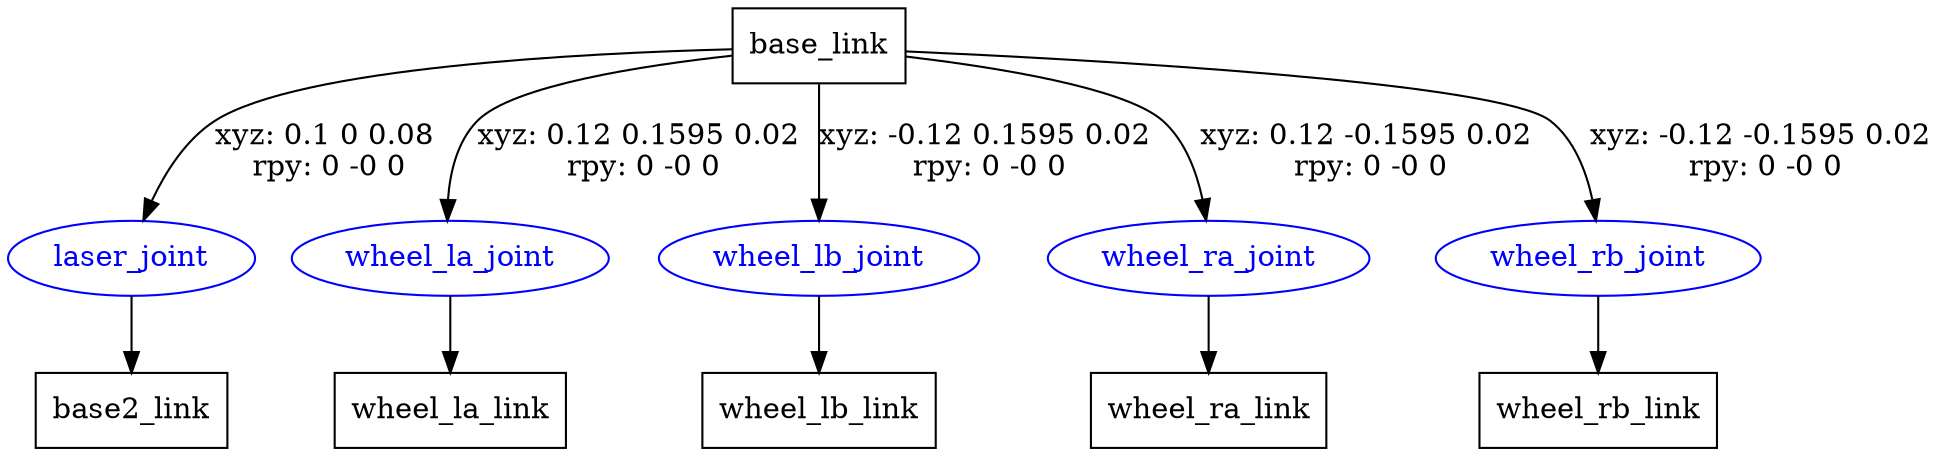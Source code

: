 digraph G {
node [shape=box];
"base_link" [label="base_link"];
"base2_link" [label="base2_link"];
"wheel_la_link" [label="wheel_la_link"];
"wheel_lb_link" [label="wheel_lb_link"];
"wheel_ra_link" [label="wheel_ra_link"];
"wheel_rb_link" [label="wheel_rb_link"];
node [shape=ellipse, color=blue, fontcolor=blue];
"base_link" -> "laser_joint" [label="xyz: 0.1 0 0.08 \nrpy: 0 -0 0"]
"laser_joint" -> "base2_link"
"base_link" -> "wheel_la_joint" [label="xyz: 0.12 0.1595 0.02 \nrpy: 0 -0 0"]
"wheel_la_joint" -> "wheel_la_link"
"base_link" -> "wheel_lb_joint" [label="xyz: -0.12 0.1595 0.02 \nrpy: 0 -0 0"]
"wheel_lb_joint" -> "wheel_lb_link"
"base_link" -> "wheel_ra_joint" [label="xyz: 0.12 -0.1595 0.02 \nrpy: 0 -0 0"]
"wheel_ra_joint" -> "wheel_ra_link"
"base_link" -> "wheel_rb_joint" [label="xyz: -0.12 -0.1595 0.02 \nrpy: 0 -0 0"]
"wheel_rb_joint" -> "wheel_rb_link"
}
